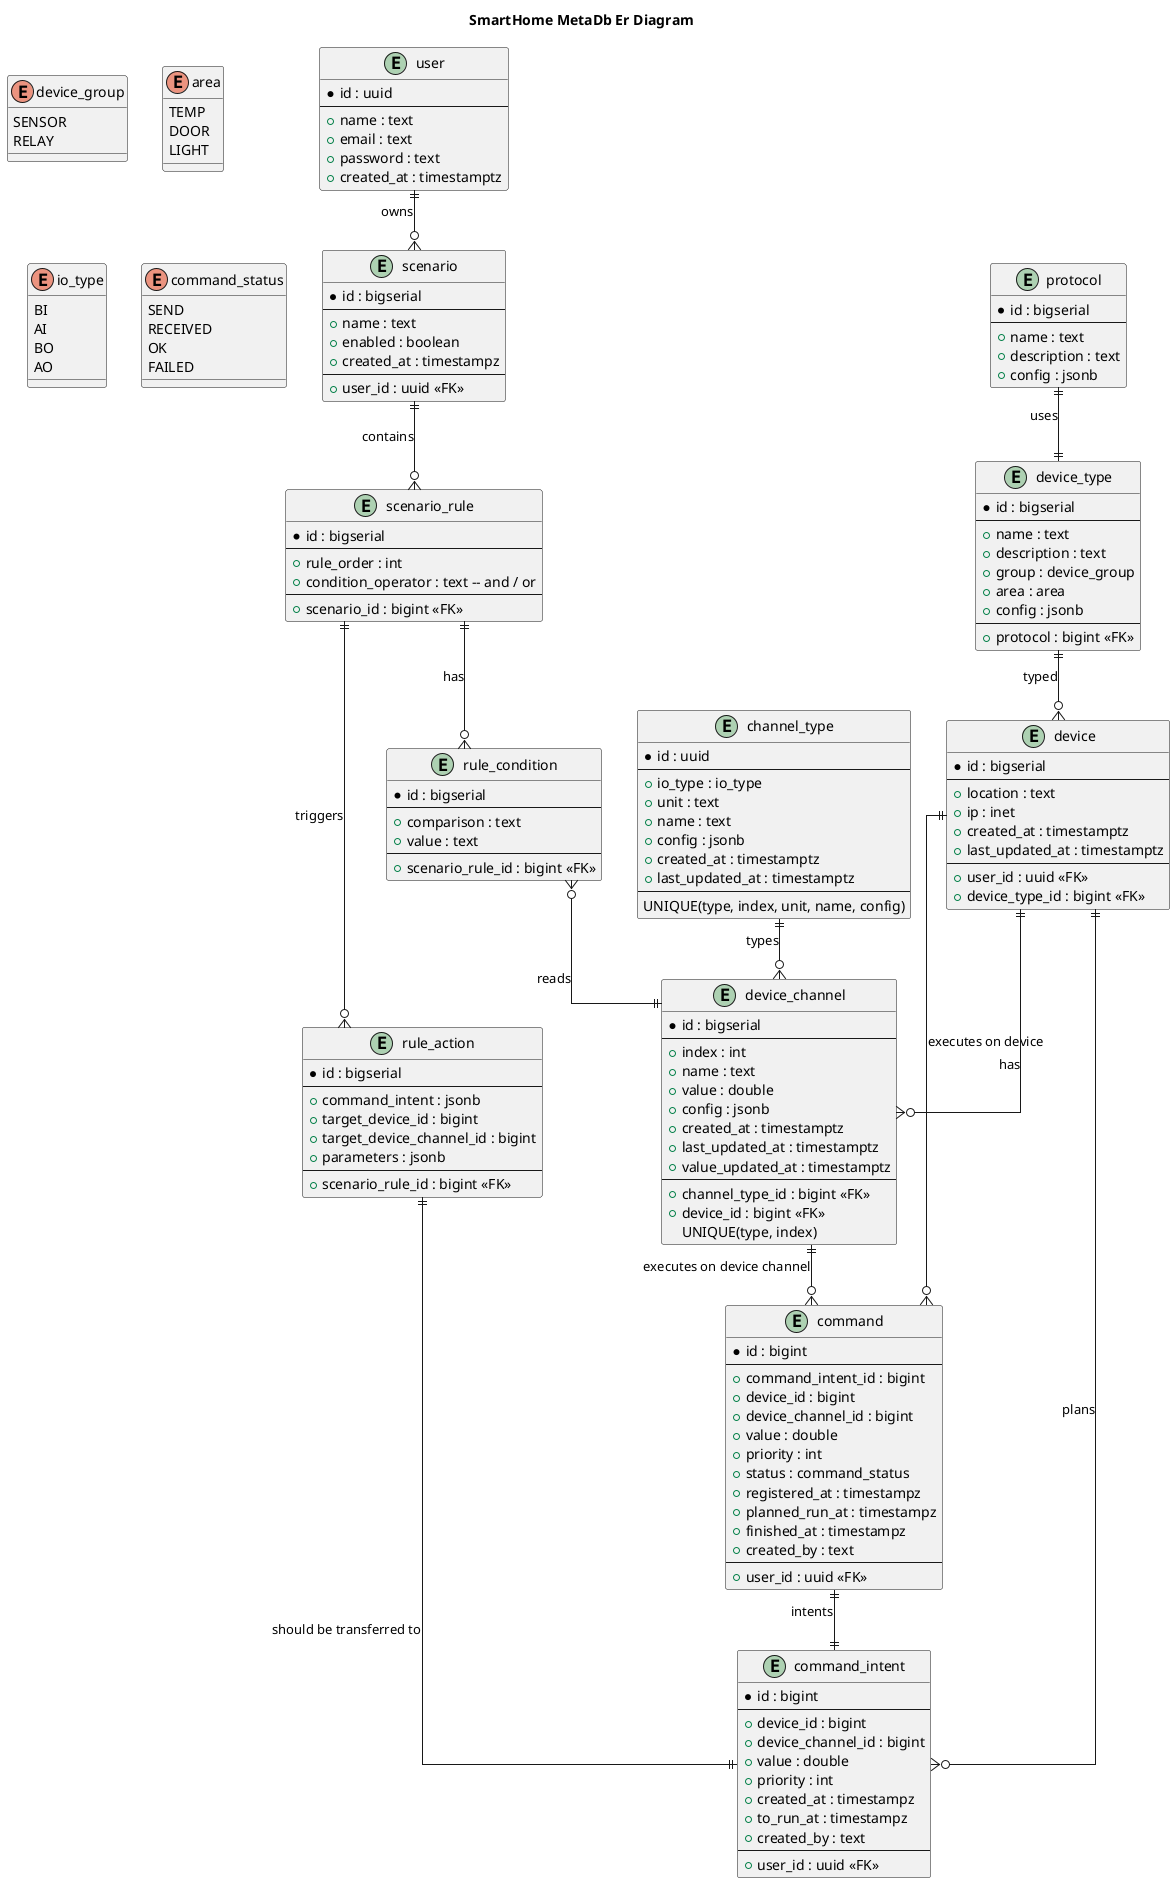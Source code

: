 @startuml
title SmartHome MetaDb Er Diagram
skinparam linetype ortho

' ENUMS
enum device_group {
  SENSOR
  RELAY
}

enum area {
  TEMP
  DOOR
  LIGHT
}

enum io_type {
  BI
  AI
  BO
  AO
}

' ENTITIES

' CORE
entity user {
  * id : uuid
  --
  + name : text
  + email : text
  + password : text
  + created_at : timestamptz
}

entity device {
  * id : bigserial
  --
  + location : text
  + ip : inet
  + created_at : timestamptz
  + last_updated_at : timestamptz
  --
  + user_id : uuid <<FK>>
  + device_type_id : bigint <<FK>>
}

entity device_type {
  * id : bigserial
  --
  + name : text
  + description : text
  + group : device_group
  + area : area
  + config : jsonb
  --
  + protocol : bigint <<FK>>
}

entity protocol {
  * id : bigserial
  --
  + name : text
  + description : text
  + config : jsonb
}

entity channel_type {
  * id : uuid
  --
  + io_type : io_type
  + unit : text
  + name : text
  + config : jsonb
  + created_at : timestamptz
  + last_updated_at : timestamptz
  --
  UNIQUE(type, index, unit, name, config)
}

entity device_channel {
  * id : bigserial
  --
  + index : int
  + name : text
  + value : double
  + config : jsonb
  + created_at : timestamptz
  + last_updated_at : timestamptz
  + value_updated_at : timestamptz
  --
  + channel_type_id : bigint <<FK>>
  + device_id : bigint <<FK>>
  UNIQUE(type, index)
}

'SCENARIOS
entity scenario {
  * id : bigserial
  --
  + name : text
  + enabled : boolean
  + created_at : timestampz
  --
  + user_id : uuid <<FK>>
}

entity scenario_rule {
  * id : bigserial
  --
  + rule_order : int
  + condition_operator : text -- and / or
  --
  + scenario_id : bigint <<FK>>
}

entity rule_condition {
  * id : bigserial
  --
  + comparison : text
  + value : text
  --
  + scenario_rule_id : bigint <<FK>>
}

entity rule_action {
  * id : bigserial
  --
  + command_intent : jsonb
  + target_device_id : bigint
  + target_device_channel_id : bigint
  + parameters : jsonb
  --
  + scenario_rule_id : bigint <<FK>>
}


'COMMANDS
enum command_status {
  SEND
  RECEIVED
  OK
  FAILED
}

entity command {
  * id : bigint
  --
  + command_intent_id : bigint
  + device_id : bigint
  + device_channel_id : bigint
  + value : double
  + priority : int
  + status : command_status
  + registered_at : timestampz
  + planned_run_at : timestampz
  + finished_at : timestampz
  + created_by : text
  --
  + user_id : uuid <<FK>>
}

entity command_intent {
  * id : bigint
  --
  + device_id : bigint
  + device_channel_id : bigint
  + value : double
  + priority : int
  + created_at : timestampz
  + to_run_at : timestampz
  + created_by : text
  --
  + user_id : uuid <<FK>>
}


' RELATIONSHIPS
device ||--o{ command : executes on device
device_channel ||--o{ command : executes on device channel
device ||--o{ command_intent : plans
command ||--|| command_intent : intents
rule_action ||--|| command_intent : should be transferred to

' RELATIONSHIPS
user ||--o{ scenario : owns
scenario ||--o{ scenario_rule : contains
scenario_rule ||--o{ rule_condition : has
scenario_rule ||--o{ rule_action : triggers

rule_condition }o--|| device_channel : reads
device ||--o{ device_channel : has
device_type ||--o{ device : typed
protocol ||--|| device_type : uses
channel_type ||--o{ device_channel : types

@enduml@startuml

